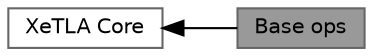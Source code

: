 digraph "Base ops"
{
 // LATEX_PDF_SIZE
  bgcolor="transparent";
  edge [fontname=Helvetica,fontsize=10,labelfontname=Helvetica,labelfontsize=10];
  node [fontname=Helvetica,fontsize=10,shape=box,height=0.2,width=0.4];
  rankdir=LR;
  Node2 [id="Node000002",label="XeTLA Core",height=0.2,width=0.4,color="grey40", fillcolor="white", style="filled",URL="$group__xetla__core.html",tooltip="This is a low-level API wrapper for ESIMD."];
  Node1 [id="Node000001",label="Base ops",height=0.2,width=0.4,color="gray40", fillcolor="grey60", style="filled", fontcolor="black",tooltip="Defines base ops for vector, vector reference and matrix reference data types."];
  Node2->Node1 [shape=plaintext, dir="back", style="solid"];
}
